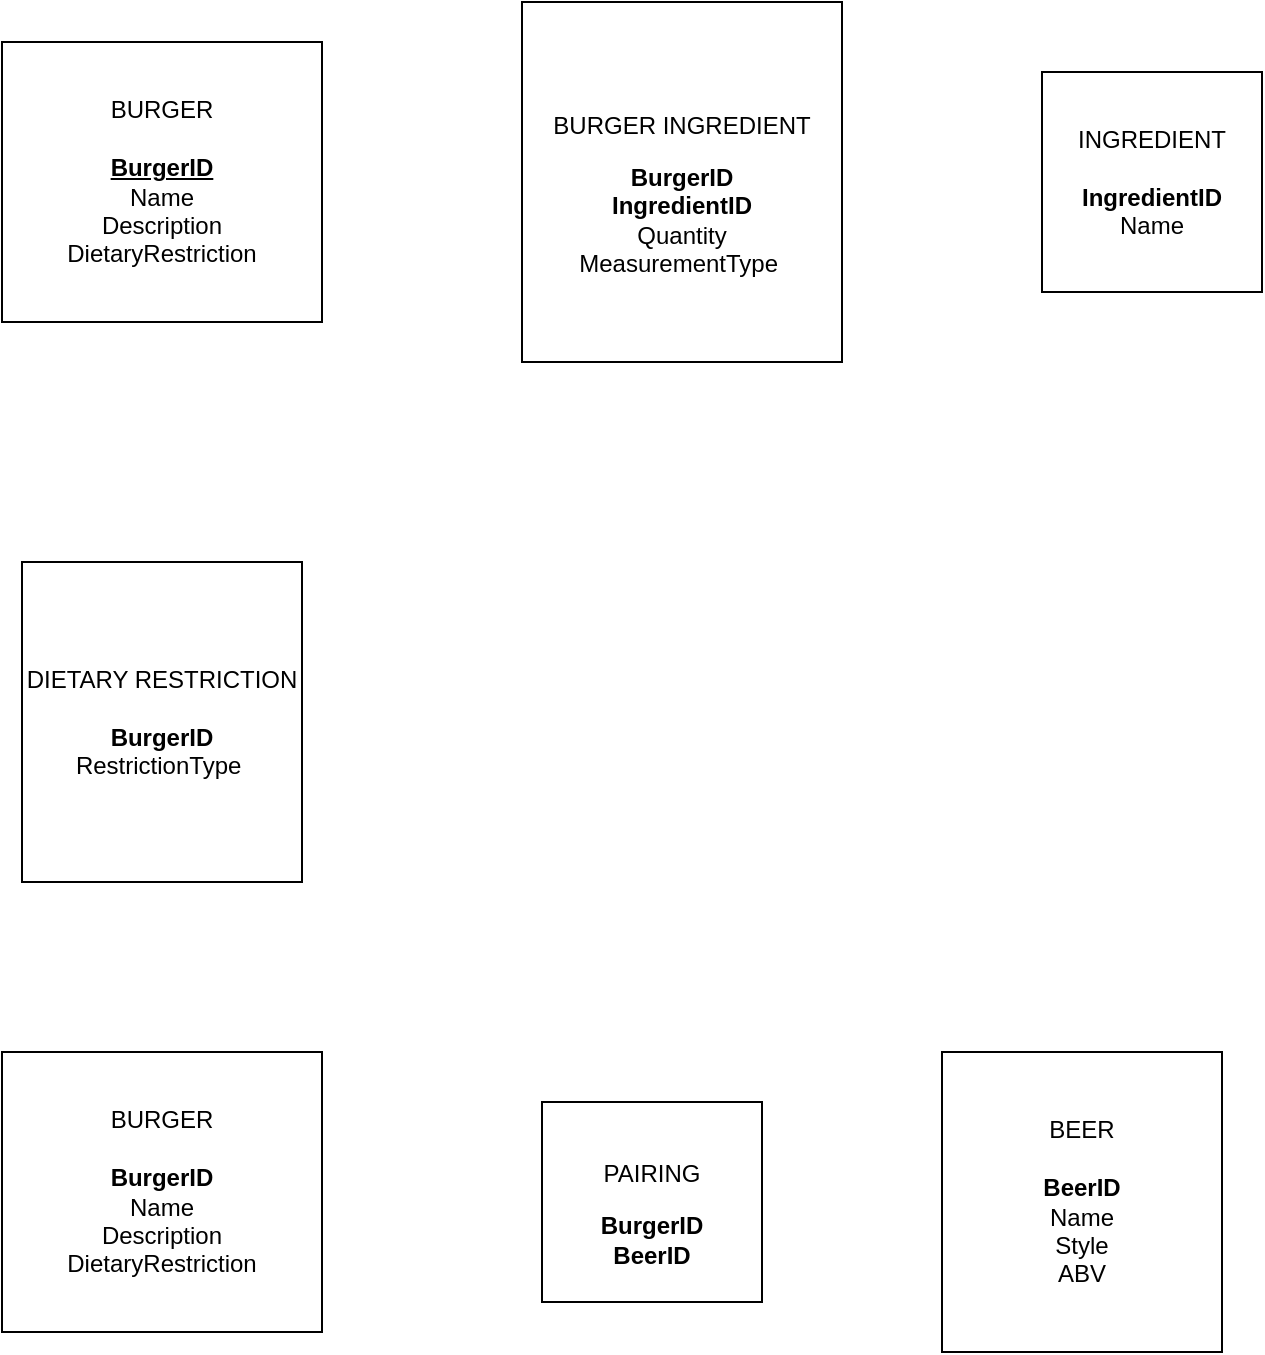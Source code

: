 <mxfile version="24.4.13" type="github" pages="3">
  <diagram name="Page-1" id="Bt-Prqsc08S4VrHp_V5Z">
    <mxGraphModel dx="1026" dy="610" grid="1" gridSize="10" guides="1" tooltips="1" connect="1" arrows="1" fold="1" page="1" pageScale="1" pageWidth="850" pageHeight="1100" math="0" shadow="0">
      <root>
        <mxCell id="0" />
        <mxCell id="1" parent="0" />
        <mxCell id="dUmhyJ2pQsw7l2jsUwQ5-2" value="&lt;div&gt;&lt;span style=&quot;background-color: initial;&quot;&gt;BURGER&lt;/span&gt;&lt;/div&gt;&lt;span style=&quot;background-color: initial;&quot;&gt;&lt;div&gt;&lt;span style=&quot;background-color: initial;&quot;&gt;&lt;br&gt;&lt;/span&gt;&lt;/div&gt;&lt;b&gt;&lt;u&gt;BurgerID&lt;/u&gt;&lt;/b&gt;&lt;/span&gt;&lt;br&gt;&lt;span style=&quot;background-color: initial;&quot;&gt;Name&lt;/span&gt;&lt;br&gt;&lt;span style=&quot;background-color: initial;&quot;&gt;Description&lt;/span&gt;&lt;br&gt;&lt;span style=&quot;background-color: initial;&quot;&gt;DietaryRestriction&lt;/span&gt;" style="whiteSpace=wrap;html=1;align=center;" parent="1" vertex="1">
          <mxGeometry x="100" y="120" width="160" height="140" as="geometry" />
        </mxCell>
        <mxCell id="kC2TZrMbqAWbKPN7_ByG-2" value="&lt;div&gt;INGREDIENT&lt;/div&gt;&lt;div&gt;&lt;br&gt;&lt;/div&gt;&lt;b&gt;IngredientID&lt;/b&gt;&lt;div&gt;Name&lt;/div&gt;" style="whiteSpace=wrap;html=1;align=center;" vertex="1" parent="1">
          <mxGeometry x="620" y="135" width="110" height="110" as="geometry" />
        </mxCell>
        <mxCell id="kC2TZrMbqAWbKPN7_ByG-3" value="BEER&lt;div&gt;&lt;br&gt;&lt;/div&gt;&lt;div&gt;&lt;span style=&quot;background-color: initial;&quot;&gt;&lt;b&gt;BeerID&lt;/b&gt;&lt;/span&gt;&lt;br&gt;&lt;span style=&quot;background-color: initial;&quot;&gt;Name&lt;/span&gt;&lt;br&gt;&lt;span style=&quot;background-color: initial;&quot;&gt;Style&lt;/span&gt;&lt;br&gt;&lt;span style=&quot;background-color: initial;&quot;&gt;ABV&lt;/span&gt;&lt;br&gt;&lt;/div&gt;" style="whiteSpace=wrap;html=1;align=center;" vertex="1" parent="1">
          <mxGeometry x="570" y="625" width="140" height="150" as="geometry" />
        </mxCell>
        <mxCell id="kC2TZrMbqAWbKPN7_ByG-5" value="DIETARY RESTRICTION&lt;div&gt;&lt;br&gt;&lt;/div&gt;&lt;div&gt;&lt;span style=&quot;background-color: initial;&quot;&gt;&lt;b&gt;BurgerID&lt;/b&gt;&lt;/span&gt;&lt;br&gt;&lt;span style=&quot;background-color: initial;&quot;&gt;RestrictionType&amp;nbsp;&lt;/span&gt;&lt;br&gt;&lt;/div&gt;" style="whiteSpace=wrap;html=1;align=center;" vertex="1" parent="1">
          <mxGeometry x="110" y="380" width="140" height="160" as="geometry" />
        </mxCell>
        <mxCell id="kC2TZrMbqAWbKPN7_ByG-7" value="&lt;p&gt;PAIRING&lt;/p&gt;&lt;b&gt;&lt;span style=&quot;background-color: initial;&quot;&gt;BurgerID&lt;/span&gt;&lt;br&gt;&lt;span style=&quot;background-color: initial;&quot;&gt;BeerID&lt;/span&gt;&lt;/b&gt;" style="whiteSpace=wrap;html=1;align=center;" vertex="1" parent="1">
          <mxGeometry x="370" y="650" width="110" height="100" as="geometry" />
        </mxCell>
        <mxCell id="kC2TZrMbqAWbKPN7_ByG-8" value="&lt;p&gt;BURGER INGREDIENT&lt;/p&gt;&lt;b&gt;&lt;span style=&quot;background-color: initial;&quot;&gt;BurgerID&lt;/span&gt;&lt;br&gt;&lt;span style=&quot;background-color: initial;&quot;&gt;IngredientID&lt;/span&gt;&lt;/b&gt;&lt;br&gt;&lt;span style=&quot;background-color: initial;&quot;&gt;Quantity&lt;/span&gt;&lt;br&gt;&lt;span style=&quot;background-color: initial;&quot;&gt;MeasurementType&amp;nbsp;&lt;/span&gt;" style="whiteSpace=wrap;html=1;align=center;" vertex="1" parent="1">
          <mxGeometry x="360" y="100" width="160" height="180" as="geometry" />
        </mxCell>
        <mxCell id="kC2TZrMbqAWbKPN7_ByG-11" value="&lt;div&gt;&lt;span style=&quot;background-color: initial;&quot;&gt;BURGER&lt;/span&gt;&lt;/div&gt;&lt;span style=&quot;background-color: initial;&quot;&gt;&lt;div&gt;&lt;span style=&quot;background-color: initial;&quot;&gt;&lt;br&gt;&lt;/span&gt;&lt;/div&gt;&lt;b&gt;BurgerID&lt;/b&gt;&lt;/span&gt;&lt;br&gt;&lt;span style=&quot;background-color: initial;&quot;&gt;Name&lt;/span&gt;&lt;br&gt;&lt;span style=&quot;background-color: initial;&quot;&gt;Description&lt;/span&gt;&lt;br&gt;&lt;span style=&quot;background-color: initial;&quot;&gt;DietaryRestriction&lt;/span&gt;" style="whiteSpace=wrap;html=1;align=center;" vertex="1" parent="1">
          <mxGeometry x="100" y="625" width="160" height="140" as="geometry" />
        </mxCell>
      </root>
    </mxGraphModel>
  </diagram>
  <diagram id="XBSaBjb5asVJhM9tKnt9" name="Page-2">
    <mxGraphModel grid="1" page="1" gridSize="10" guides="1" tooltips="1" connect="1" arrows="1" fold="1" pageScale="1" pageWidth="850" pageHeight="1100" math="0" shadow="0">
      <root>
        <mxCell id="0" />
        <mxCell id="1" parent="0" />
      </root>
    </mxGraphModel>
  </diagram>
  <diagram id="-0dbS2np-kNkvbnMjzhl" name="Page-3">
    <mxGraphModel grid="1" page="1" gridSize="10" guides="1" tooltips="1" connect="1" arrows="1" fold="1" pageScale="1" pageWidth="850" pageHeight="1100" math="0" shadow="0">
      <root>
        <mxCell id="0" />
        <mxCell id="1" parent="0" />
      </root>
    </mxGraphModel>
  </diagram>
</mxfile>
